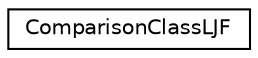 digraph "Graphical Class Hierarchy"
{
  edge [fontname="Helvetica",fontsize="10",labelfontname="Helvetica",labelfontsize="10"];
  node [fontname="Helvetica",fontsize="10",shape=record];
  rankdir="LR";
  Node1 [label="ComparisonClassLJF",height=0.2,width=0.4,color="black", fillcolor="white", style="filled",URL="$d4/dee/a00008.html"];
}
